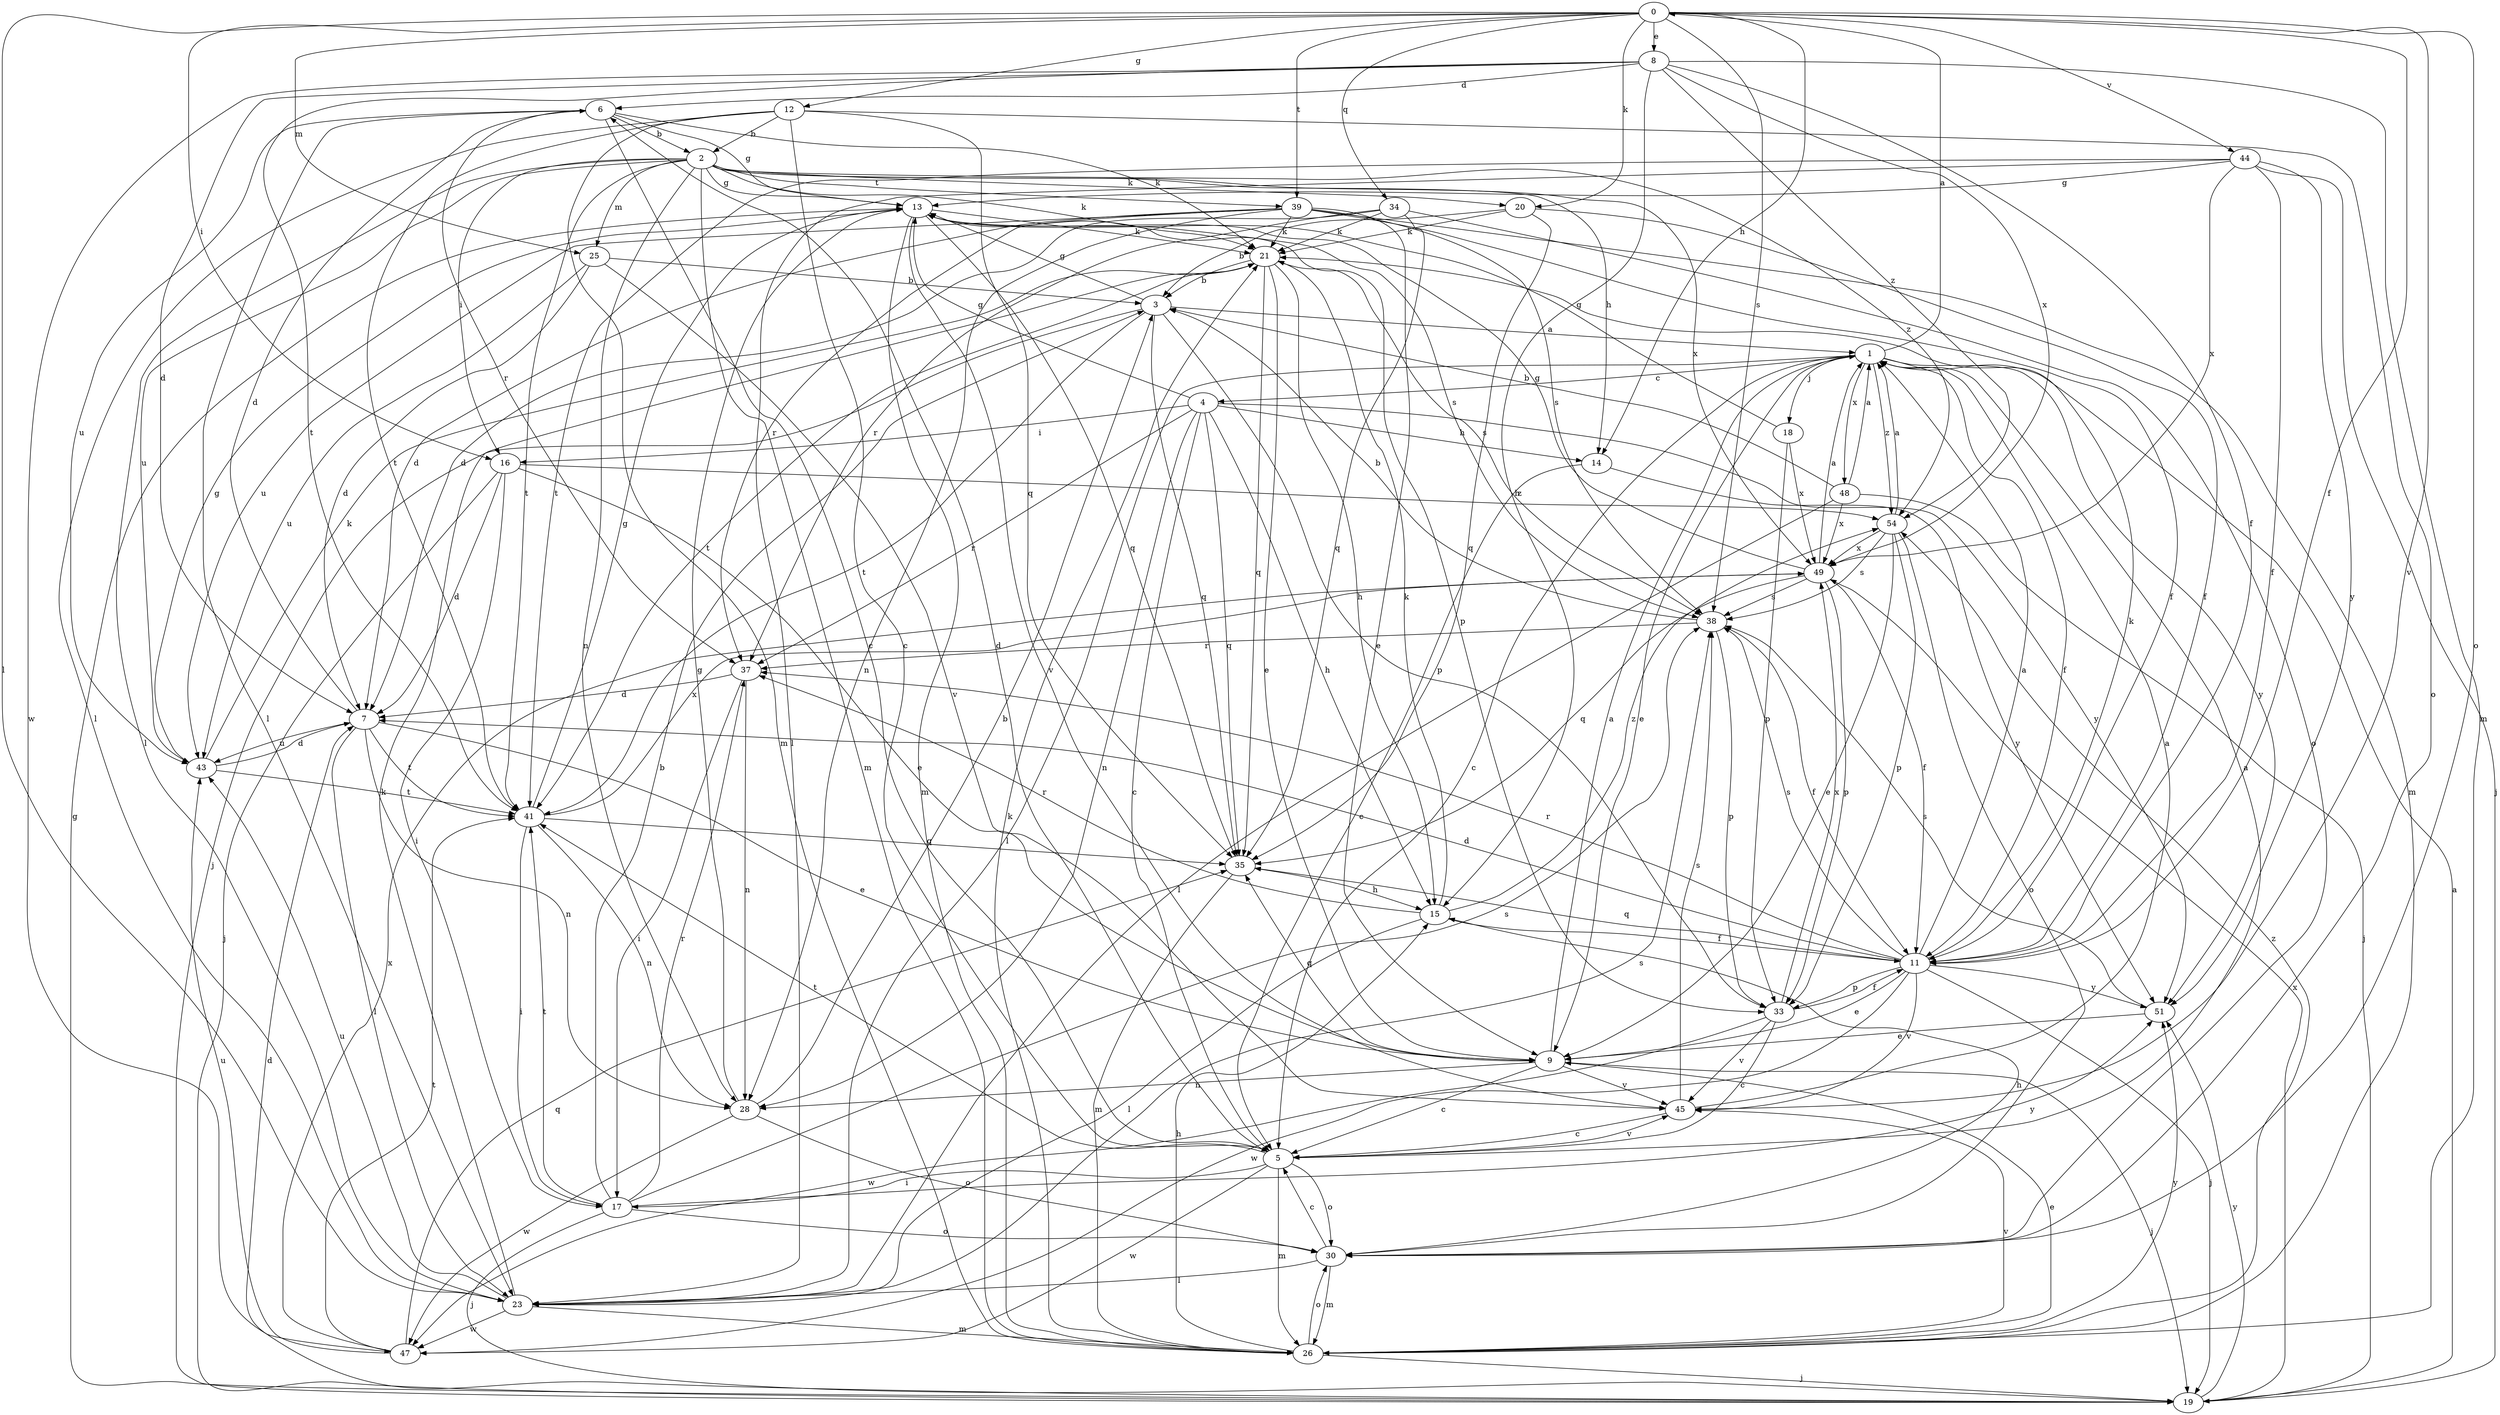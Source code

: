 strict digraph  {
0;
1;
2;
3;
4;
5;
6;
7;
8;
9;
11;
12;
13;
14;
15;
16;
17;
18;
19;
20;
21;
23;
25;
26;
28;
30;
33;
34;
35;
37;
38;
39;
41;
43;
44;
45;
47;
48;
49;
51;
54;
0 -> 8  [label=e];
0 -> 11  [label=f];
0 -> 12  [label=g];
0 -> 14  [label=h];
0 -> 16  [label=i];
0 -> 20  [label=k];
0 -> 23  [label=l];
0 -> 25  [label=m];
0 -> 30  [label=o];
0 -> 34  [label=q];
0 -> 38  [label=s];
0 -> 39  [label=t];
0 -> 44  [label=v];
0 -> 45  [label=v];
1 -> 0  [label=a];
1 -> 4  [label=c];
1 -> 5  [label=c];
1 -> 9  [label=e];
1 -> 11  [label=f];
1 -> 18  [label=j];
1 -> 23  [label=l];
1 -> 48  [label=x];
1 -> 51  [label=y];
1 -> 54  [label=z];
2 -> 13  [label=g];
2 -> 14  [label=h];
2 -> 16  [label=i];
2 -> 20  [label=k];
2 -> 21  [label=k];
2 -> 23  [label=l];
2 -> 25  [label=m];
2 -> 26  [label=m];
2 -> 28  [label=n];
2 -> 39  [label=t];
2 -> 41  [label=t];
2 -> 43  [label=u];
2 -> 49  [label=x];
2 -> 54  [label=z];
3 -> 1  [label=a];
3 -> 13  [label=g];
3 -> 19  [label=j];
3 -> 33  [label=p];
3 -> 35  [label=q];
3 -> 41  [label=t];
4 -> 5  [label=c];
4 -> 13  [label=g];
4 -> 14  [label=h];
4 -> 15  [label=h];
4 -> 16  [label=i];
4 -> 28  [label=n];
4 -> 35  [label=q];
4 -> 37  [label=r];
4 -> 51  [label=y];
5 -> 1  [label=a];
5 -> 6  [label=d];
5 -> 17  [label=i];
5 -> 26  [label=m];
5 -> 30  [label=o];
5 -> 41  [label=t];
5 -> 45  [label=v];
5 -> 47  [label=w];
6 -> 2  [label=b];
6 -> 5  [label=c];
6 -> 13  [label=g];
6 -> 21  [label=k];
6 -> 23  [label=l];
6 -> 37  [label=r];
6 -> 43  [label=u];
7 -> 6  [label=d];
7 -> 9  [label=e];
7 -> 23  [label=l];
7 -> 28  [label=n];
7 -> 41  [label=t];
7 -> 43  [label=u];
8 -> 6  [label=d];
8 -> 7  [label=d];
8 -> 11  [label=f];
8 -> 15  [label=h];
8 -> 26  [label=m];
8 -> 41  [label=t];
8 -> 47  [label=w];
8 -> 49  [label=x];
8 -> 54  [label=z];
9 -> 1  [label=a];
9 -> 5  [label=c];
9 -> 19  [label=j];
9 -> 28  [label=n];
9 -> 35  [label=q];
9 -> 45  [label=v];
11 -> 1  [label=a];
11 -> 7  [label=d];
11 -> 9  [label=e];
11 -> 19  [label=j];
11 -> 21  [label=k];
11 -> 33  [label=p];
11 -> 35  [label=q];
11 -> 37  [label=r];
11 -> 38  [label=s];
11 -> 45  [label=v];
11 -> 47  [label=w];
11 -> 51  [label=y];
12 -> 2  [label=b];
12 -> 5  [label=c];
12 -> 23  [label=l];
12 -> 26  [label=m];
12 -> 30  [label=o];
12 -> 35  [label=q];
12 -> 41  [label=t];
13 -> 21  [label=k];
13 -> 26  [label=m];
13 -> 33  [label=p];
13 -> 35  [label=q];
13 -> 38  [label=s];
13 -> 45  [label=v];
14 -> 5  [label=c];
14 -> 51  [label=y];
15 -> 11  [label=f];
15 -> 21  [label=k];
15 -> 23  [label=l];
15 -> 37  [label=r];
15 -> 54  [label=z];
16 -> 7  [label=d];
16 -> 9  [label=e];
16 -> 17  [label=i];
16 -> 19  [label=j];
16 -> 54  [label=z];
17 -> 3  [label=b];
17 -> 19  [label=j];
17 -> 30  [label=o];
17 -> 37  [label=r];
17 -> 38  [label=s];
17 -> 41  [label=t];
17 -> 51  [label=y];
18 -> 13  [label=g];
18 -> 33  [label=p];
18 -> 49  [label=x];
19 -> 1  [label=a];
19 -> 7  [label=d];
19 -> 13  [label=g];
19 -> 49  [label=x];
19 -> 51  [label=y];
20 -> 3  [label=b];
20 -> 11  [label=f];
20 -> 21  [label=k];
20 -> 35  [label=q];
21 -> 3  [label=b];
21 -> 9  [label=e];
21 -> 15  [label=h];
21 -> 35  [label=q];
21 -> 38  [label=s];
21 -> 41  [label=t];
23 -> 21  [label=k];
23 -> 26  [label=m];
23 -> 38  [label=s];
23 -> 43  [label=u];
23 -> 47  [label=w];
25 -> 3  [label=b];
25 -> 7  [label=d];
25 -> 43  [label=u];
25 -> 45  [label=v];
26 -> 9  [label=e];
26 -> 15  [label=h];
26 -> 19  [label=j];
26 -> 21  [label=k];
26 -> 30  [label=o];
26 -> 45  [label=v];
26 -> 51  [label=y];
26 -> 54  [label=z];
28 -> 3  [label=b];
28 -> 13  [label=g];
28 -> 30  [label=o];
28 -> 47  [label=w];
30 -> 5  [label=c];
30 -> 15  [label=h];
30 -> 23  [label=l];
30 -> 26  [label=m];
33 -> 5  [label=c];
33 -> 11  [label=f];
33 -> 45  [label=v];
33 -> 47  [label=w];
33 -> 49  [label=x];
34 -> 7  [label=d];
34 -> 21  [label=k];
34 -> 30  [label=o];
34 -> 35  [label=q];
34 -> 37  [label=r];
35 -> 15  [label=h];
35 -> 26  [label=m];
37 -> 7  [label=d];
37 -> 17  [label=i];
37 -> 28  [label=n];
38 -> 3  [label=b];
38 -> 11  [label=f];
38 -> 33  [label=p];
38 -> 37  [label=r];
39 -> 7  [label=d];
39 -> 9  [label=e];
39 -> 11  [label=f];
39 -> 21  [label=k];
39 -> 26  [label=m];
39 -> 28  [label=n];
39 -> 37  [label=r];
39 -> 38  [label=s];
39 -> 43  [label=u];
41 -> 13  [label=g];
41 -> 17  [label=i];
41 -> 28  [label=n];
41 -> 35  [label=q];
41 -> 49  [label=x];
43 -> 7  [label=d];
43 -> 13  [label=g];
43 -> 21  [label=k];
43 -> 41  [label=t];
44 -> 11  [label=f];
44 -> 13  [label=g];
44 -> 19  [label=j];
44 -> 23  [label=l];
44 -> 41  [label=t];
44 -> 49  [label=x];
44 -> 51  [label=y];
45 -> 1  [label=a];
45 -> 5  [label=c];
45 -> 38  [label=s];
47 -> 35  [label=q];
47 -> 41  [label=t];
47 -> 43  [label=u];
47 -> 49  [label=x];
48 -> 1  [label=a];
48 -> 3  [label=b];
48 -> 19  [label=j];
48 -> 23  [label=l];
48 -> 49  [label=x];
49 -> 1  [label=a];
49 -> 11  [label=f];
49 -> 13  [label=g];
49 -> 33  [label=p];
49 -> 35  [label=q];
49 -> 38  [label=s];
51 -> 9  [label=e];
51 -> 38  [label=s];
54 -> 1  [label=a];
54 -> 9  [label=e];
54 -> 30  [label=o];
54 -> 33  [label=p];
54 -> 38  [label=s];
54 -> 49  [label=x];
}
